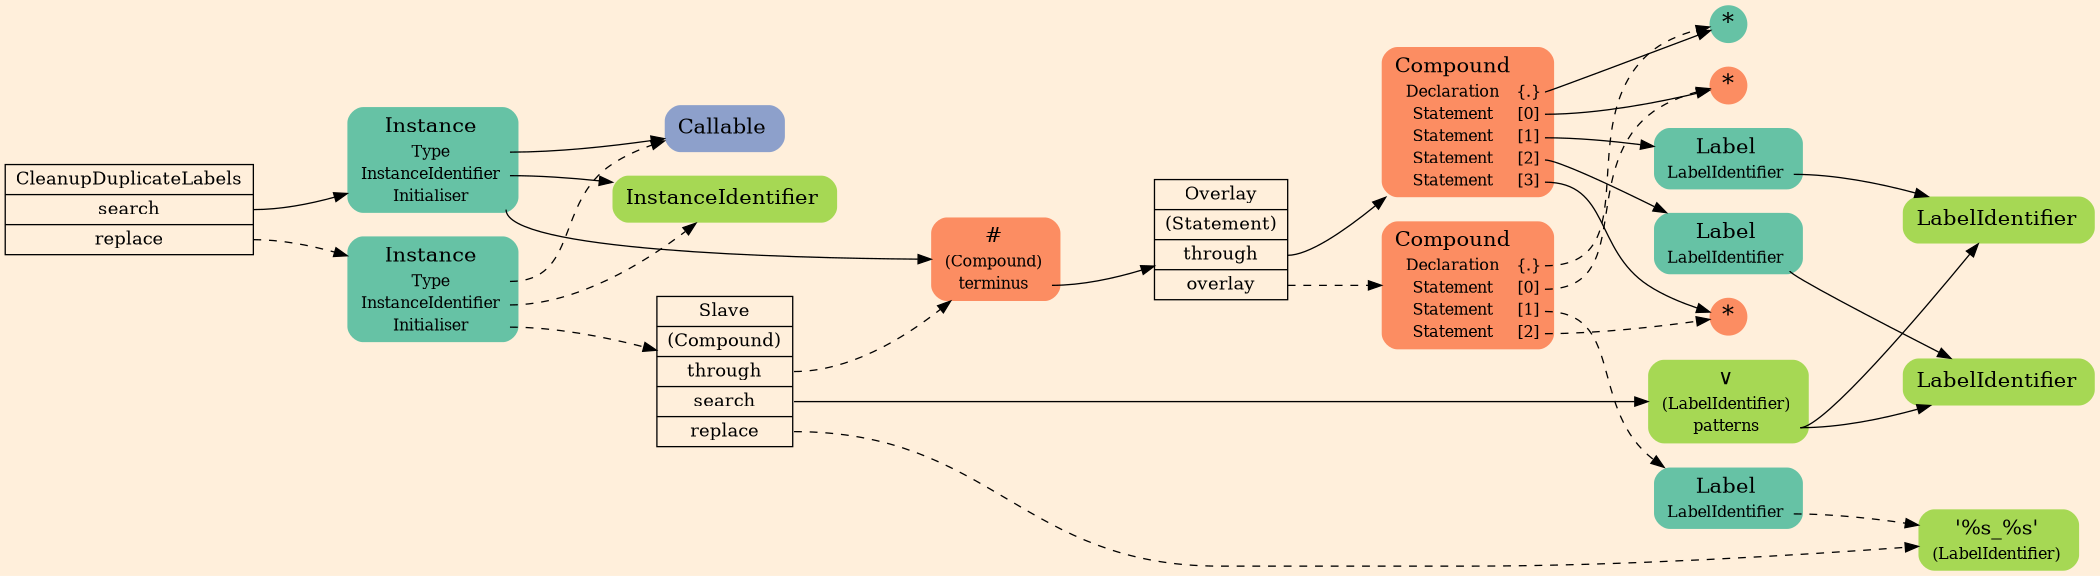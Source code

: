 digraph Inferno {
graph [
rankdir = "LR"
ranksep = 1.0
size = "14,20"
bgcolor = antiquewhite1
color = black
fontcolor = black
];
node [
];
"CR#P100-0" [
shape = "record"
fillcolor = antiquewhite1
label = "<fixed> CleanupDuplicateLabels | <port0> search | <port1> replace"
style = "filled"
fontsize = "14"
color = black
fontcolor = black
];
"#B-2-1911" [
shape = "plaintext"
fillcolor = "/set28/1"
label = <<TABLE BORDER="0" CELLBORDER="0" CELLSPACING="0">
 <TR>
  <TD><FONT POINT-SIZE="16.0">Instance</FONT></TD>
  <TD></TD>
 </TR>
 <TR>
  <TD>Type</TD>
  <TD PORT="port0"></TD>
 </TR>
 <TR>
  <TD>InstanceIdentifier</TD>
  <TD PORT="port1"></TD>
 </TR>
 <TR>
  <TD>Initialiser</TD>
  <TD PORT="port2"></TD>
 </TR>
</TABLE>>
style = "rounded,filled"
fontsize = "12"
];
"#B-2-1928" [
shape = "plaintext"
fillcolor = "/set28/3"
label = <<TABLE BORDER="0" CELLBORDER="0" CELLSPACING="0">
 <TR>
  <TD><FONT POINT-SIZE="16.0">Callable</FONT></TD>
  <TD></TD>
 </TR>
</TABLE>>
style = "rounded,filled"
fontsize = "12"
];
"#B-2-1927" [
shape = "plaintext"
fillcolor = "/set28/5"
label = <<TABLE BORDER="0" CELLBORDER="0" CELLSPACING="0">
 <TR>
  <TD><FONT POINT-SIZE="16.0">InstanceIdentifier</FONT></TD>
  <TD></TD>
 </TR>
</TABLE>>
style = "rounded,filled"
fontsize = "12"
];
"#B-2-1913" [
shape = "plaintext"
fillcolor = "/set28/2"
label = <<TABLE BORDER="0" CELLBORDER="0" CELLSPACING="0">
 <TR>
  <TD><FONT POINT-SIZE="16.0">#</FONT></TD>
  <TD></TD>
 </TR>
 <TR>
  <TD>(Compound)</TD>
  <TD PORT="port0"></TD>
 </TR>
 <TR>
  <TD>terminus</TD>
  <TD PORT="port1"></TD>
 </TR>
</TABLE>>
style = "rounded,filled"
fontsize = "12"
];
"#B-2-1914" [
shape = "record"
fillcolor = antiquewhite1
label = "<fixed> Overlay | <port0> (Statement) | <port1> through | <port2> overlay"
style = "filled"
fontsize = "14"
color = black
fontcolor = black
];
"#B-2-1915" [
shape = "plaintext"
fillcolor = "/set28/2"
label = <<TABLE BORDER="0" CELLBORDER="0" CELLSPACING="0">
 <TR>
  <TD><FONT POINT-SIZE="16.0">Compound</FONT></TD>
  <TD></TD>
 </TR>
 <TR>
  <TD>Declaration</TD>
  <TD PORT="port0">{.}</TD>
 </TR>
 <TR>
  <TD>Statement</TD>
  <TD PORT="port1">[0]</TD>
 </TR>
 <TR>
  <TD>Statement</TD>
  <TD PORT="port2">[1]</TD>
 </TR>
 <TR>
  <TD>Statement</TD>
  <TD PORT="port3">[2]</TD>
 </TR>
 <TR>
  <TD>Statement</TD>
  <TD PORT="port4">[3]</TD>
 </TR>
</TABLE>>
style = "rounded,filled"
fontsize = "12"
];
"#B-2-1920" [
shape = "circle"
fillcolor = "/set28/1"
label = <*>
style = "filled"
fontsize = "18"
penwidth = 0.0
fixedsize = true
width = 0.4
height = 0.4
];
"#B-2-1921" [
shape = "circle"
fillcolor = "/set28/2"
label = <*>
style = "filled"
fontsize = "18"
penwidth = 0.0
fixedsize = true
width = 0.4
height = 0.4
];
"#B-2-1917" [
shape = "plaintext"
fillcolor = "/set28/1"
label = <<TABLE BORDER="0" CELLBORDER="0" CELLSPACING="0">
 <TR>
  <TD><FONT POINT-SIZE="16.0">Label</FONT></TD>
  <TD></TD>
 </TR>
 <TR>
  <TD>LabelIdentifier</TD>
  <TD PORT="port0"></TD>
 </TR>
</TABLE>>
style = "rounded,filled"
fontsize = "12"
];
"#B-2-1923" [
shape = "plaintext"
fillcolor = "/set28/5"
label = <<TABLE BORDER="0" CELLBORDER="0" CELLSPACING="0">
 <TR>
  <TD><FONT POINT-SIZE="16.0">LabelIdentifier</FONT></TD>
  <TD></TD>
 </TR>
</TABLE>>
style = "rounded,filled"
fontsize = "12"
];
"#B-2-1918" [
shape = "plaintext"
fillcolor = "/set28/1"
label = <<TABLE BORDER="0" CELLBORDER="0" CELLSPACING="0">
 <TR>
  <TD><FONT POINT-SIZE="16.0">Label</FONT></TD>
  <TD></TD>
 </TR>
 <TR>
  <TD>LabelIdentifier</TD>
  <TD PORT="port0"></TD>
 </TR>
</TABLE>>
style = "rounded,filled"
fontsize = "12"
];
"#B-2-1924" [
shape = "plaintext"
fillcolor = "/set28/5"
label = <<TABLE BORDER="0" CELLBORDER="0" CELLSPACING="0">
 <TR>
  <TD><FONT POINT-SIZE="16.0">LabelIdentifier</FONT></TD>
  <TD></TD>
 </TR>
</TABLE>>
style = "rounded,filled"
fontsize = "12"
];
"#B-2-1922" [
shape = "circle"
fillcolor = "/set28/2"
label = <*>
style = "filled"
fontsize = "18"
penwidth = 0.0
fixedsize = true
width = 0.4
height = 0.4
];
"#B-2-1916" [
shape = "plaintext"
fillcolor = "/set28/2"
label = <<TABLE BORDER="0" CELLBORDER="0" CELLSPACING="0">
 <TR>
  <TD><FONT POINT-SIZE="16.0">Compound</FONT></TD>
  <TD></TD>
 </TR>
 <TR>
  <TD>Declaration</TD>
  <TD PORT="port0">{.}</TD>
 </TR>
 <TR>
  <TD>Statement</TD>
  <TD PORT="port1">[0]</TD>
 </TR>
 <TR>
  <TD>Statement</TD>
  <TD PORT="port2">[1]</TD>
 </TR>
 <TR>
  <TD>Statement</TD>
  <TD PORT="port3">[2]</TD>
 </TR>
</TABLE>>
style = "rounded,filled"
fontsize = "12"
];
"#B-2-1919" [
shape = "plaintext"
fillcolor = "/set28/1"
label = <<TABLE BORDER="0" CELLBORDER="0" CELLSPACING="0">
 <TR>
  <TD><FONT POINT-SIZE="16.0">Label</FONT></TD>
  <TD></TD>
 </TR>
 <TR>
  <TD>LabelIdentifier</TD>
  <TD PORT="port0"></TD>
 </TR>
</TABLE>>
style = "rounded,filled"
fontsize = "12"
];
"#B-2-1925" [
shape = "plaintext"
fillcolor = "/set28/5"
label = <<TABLE BORDER="0" CELLBORDER="0" CELLSPACING="0">
 <TR>
  <TD><FONT POINT-SIZE="16.0">'%s_%s'</FONT></TD>
  <TD></TD>
 </TR>
 <TR>
  <TD>(LabelIdentifier)</TD>
  <TD PORT="port0"></TD>
 </TR>
</TABLE>>
style = "rounded,filled"
fontsize = "12"
];
"#B-2-1912" [
shape = "plaintext"
fillcolor = "/set28/1"
label = <<TABLE BORDER="0" CELLBORDER="0" CELLSPACING="0">
 <TR>
  <TD><FONT POINT-SIZE="16.0">Instance</FONT></TD>
  <TD></TD>
 </TR>
 <TR>
  <TD>Type</TD>
  <TD PORT="port0"></TD>
 </TR>
 <TR>
  <TD>InstanceIdentifier</TD>
  <TD PORT="port1"></TD>
 </TR>
 <TR>
  <TD>Initialiser</TD>
  <TD PORT="port2"></TD>
 </TR>
</TABLE>>
style = "rounded,filled"
fontsize = "12"
];
"#B-2-1929" [
shape = "record"
fillcolor = antiquewhite1
label = "<fixed> Slave | <port0> (Compound) | <port1> through | <port2> search | <port3> replace"
style = "filled"
fontsize = "14"
color = black
fontcolor = black
];
"#B-2-1926" [
shape = "plaintext"
fillcolor = "/set28/5"
label = <<TABLE BORDER="0" CELLBORDER="0" CELLSPACING="0">
 <TR>
  <TD><FONT POINT-SIZE="16.0">∨</FONT></TD>
  <TD></TD>
 </TR>
 <TR>
  <TD>(LabelIdentifier)</TD>
  <TD PORT="port0"></TD>
 </TR>
 <TR>
  <TD>patterns</TD>
  <TD PORT="port1"></TD>
 </TR>
</TABLE>>
style = "rounded,filled"
fontsize = "12"
];
"CR#P100-0":port0 -> "#B-2-1911" [style="solid"
color = black
fontcolor = black
];
"CR#P100-0":port1 -> "#B-2-1912" [style="dashed"
color = black
fontcolor = black
];
"#B-2-1911":port0 -> "#B-2-1928" [style="solid"
color = black
fontcolor = black
];
"#B-2-1911":port1 -> "#B-2-1927" [style="solid"
color = black
fontcolor = black
];
"#B-2-1911":port2 -> "#B-2-1913" [style="solid"
color = black
fontcolor = black
];
"#B-2-1913":port1 -> "#B-2-1914" [style="solid"
color = black
fontcolor = black
];
"#B-2-1914":port1 -> "#B-2-1915" [style="solid"
color = black
fontcolor = black
];
"#B-2-1914":port2 -> "#B-2-1916" [style="dashed"
color = black
fontcolor = black
];
"#B-2-1915":port0 -> "#B-2-1920" [style="solid"
color = black
fontcolor = black
];
"#B-2-1915":port1 -> "#B-2-1921" [style="solid"
color = black
fontcolor = black
];
"#B-2-1915":port2 -> "#B-2-1917" [style="solid"
color = black
fontcolor = black
];
"#B-2-1915":port3 -> "#B-2-1918" [style="solid"
color = black
fontcolor = black
];
"#B-2-1915":port4 -> "#B-2-1922" [style="solid"
color = black
fontcolor = black
];
"#B-2-1917":port0 -> "#B-2-1923" [style="solid"
color = black
fontcolor = black
];
"#B-2-1918":port0 -> "#B-2-1924" [style="solid"
color = black
fontcolor = black
];
"#B-2-1916":port0 -> "#B-2-1920" [style="dashed"
color = black
fontcolor = black
];
"#B-2-1916":port1 -> "#B-2-1921" [style="dashed"
color = black
fontcolor = black
];
"#B-2-1916":port2 -> "#B-2-1919" [style="dashed"
color = black
fontcolor = black
];
"#B-2-1916":port3 -> "#B-2-1922" [style="dashed"
color = black
fontcolor = black
];
"#B-2-1919":port0 -> "#B-2-1925" [style="dashed"
color = black
fontcolor = black
];
"#B-2-1912":port0 -> "#B-2-1928" [style="dashed"
color = black
fontcolor = black
];
"#B-2-1912":port1 -> "#B-2-1927" [style="dashed"
color = black
fontcolor = black
];
"#B-2-1912":port2 -> "#B-2-1929" [style="dashed"
color = black
fontcolor = black
];
"#B-2-1929":port1 -> "#B-2-1913" [style="dashed"
color = black
fontcolor = black
];
"#B-2-1929":port2 -> "#B-2-1926" [style="solid"
color = black
fontcolor = black
];
"#B-2-1929":port3 -> "#B-2-1925" [style="dashed"
color = black
fontcolor = black
];
"#B-2-1926":port1 -> "#B-2-1923" [style="solid"
color = black
fontcolor = black
];
"#B-2-1926":port1 -> "#B-2-1924" [style="solid"
color = black
fontcolor = black
];
}
